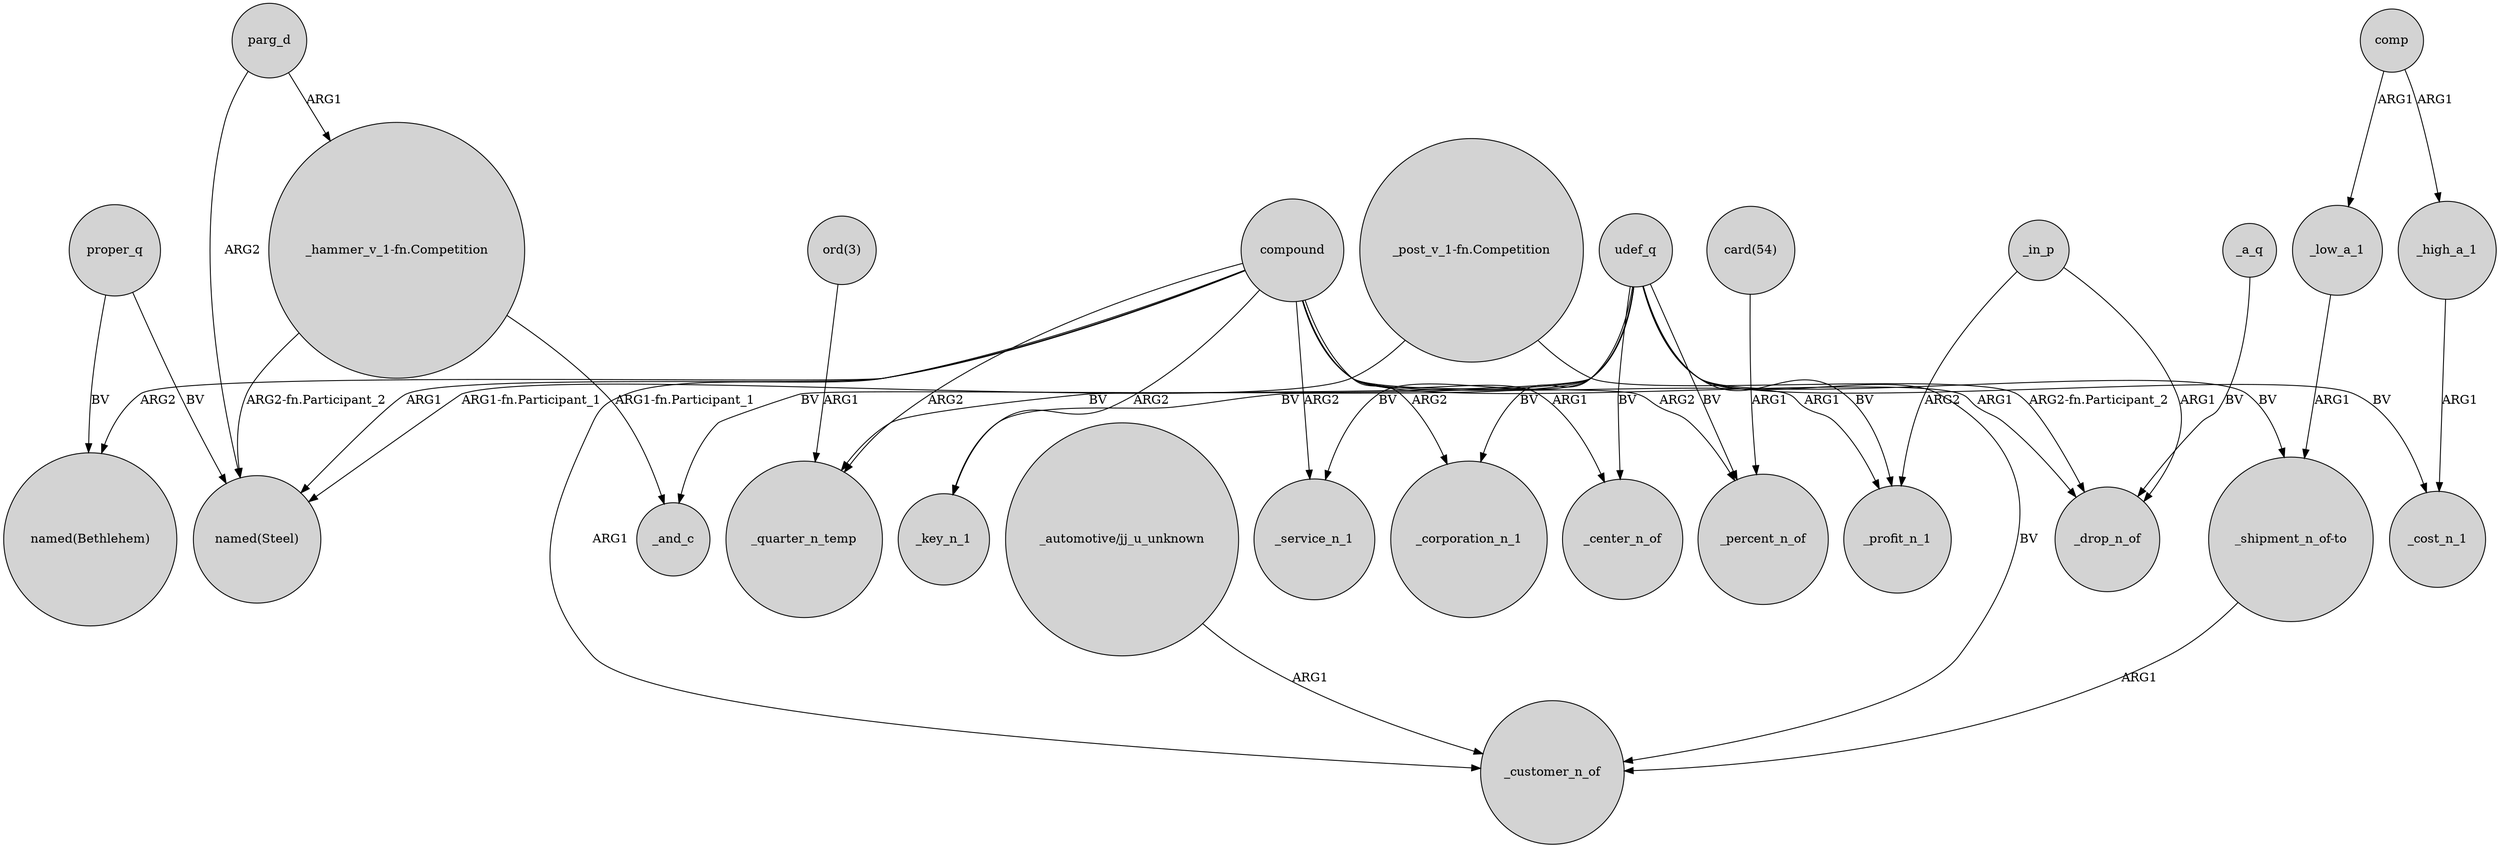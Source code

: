 digraph {
	node [shape=circle style=filled]
	"_post_v_1-fn.Competition" -> "named(Steel)" [label="ARG1-fn.Participant_1"]
	udef_q -> _service_n_1 [label=BV]
	compound -> "named(Steel)" [label=ARG1]
	comp -> _low_a_1 [label=ARG1]
	"ord(3)" -> _quarter_n_temp [label=ARG1]
	compound -> _service_n_1 [label=ARG2]
	_low_a_1 -> "_shipment_n_of-to" [label=ARG1]
	"_shipment_n_of-to" -> _customer_n_of [label=ARG1]
	"card(54)" -> _percent_n_of [label=ARG1]
	"_hammer_v_1-fn.Competition" -> "named(Steel)" [label="ARG2-fn.Participant_2"]
	compound -> _center_n_of [label=ARG1]
	"_post_v_1-fn.Competition" -> _drop_n_of [label="ARG2-fn.Participant_2"]
	"_hammer_v_1-fn.Competition" -> _and_c [label="ARG1-fn.Participant_1"]
	udef_q -> _profit_n_1 [label=BV]
	udef_q -> _key_n_1 [label=BV]
	proper_q -> "named(Steel)" [label=BV]
	udef_q -> _and_c [label=BV]
	compound -> _customer_n_of [label=ARG1]
	parg_d -> "_hammer_v_1-fn.Competition" [label=ARG1]
	_in_p -> _profit_n_1 [label=ARG2]
	"_automotive/jj_u_unknown" -> _customer_n_of [label=ARG1]
	_high_a_1 -> _cost_n_1 [label=ARG1]
	compound -> _quarter_n_temp [label=ARG2]
	udef_q -> _percent_n_of [label=BV]
	comp -> _high_a_1 [label=ARG1]
	compound -> _percent_n_of [label=ARG2]
	compound -> _profit_n_1 [label=ARG1]
	_a_q -> _drop_n_of [label=BV]
	parg_d -> "named(Steel)" [label=ARG2]
	_in_p -> _drop_n_of [label=ARG1]
	udef_q -> _quarter_n_temp [label=BV]
	udef_q -> _customer_n_of [label=BV]
	compound -> _corporation_n_1 [label=ARG2]
	udef_q -> _corporation_n_1 [label=BV]
	compound -> "named(Bethlehem)" [label=ARG2]
	udef_q -> _center_n_of [label=BV]
	proper_q -> "named(Bethlehem)" [label=BV]
	compound -> _key_n_1 [label=ARG2]
	compound -> _drop_n_of [label=ARG1]
	udef_q -> _cost_n_1 [label=BV]
	udef_q -> "_shipment_n_of-to" [label=BV]
}
